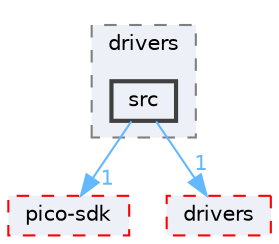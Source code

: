 digraph "src"
{
 // INTERACTIVE_SVG=YES
 // LATEX_PDF_SIZE
  bgcolor="transparent";
  edge [fontname=Helvetica,fontsize=10,labelfontname=Helvetica,labelfontsize=10];
  node [fontname=Helvetica,fontsize=10,shape=box,height=0.2,width=0.4];
  compound=true
  subgraph clusterdir_b37173b42009e9c0aab15ac7c44cbd59 {
    graph [ bgcolor="#edf0f7", pencolor="grey50", label="drivers", fontname=Helvetica,fontsize=10 style="filled,dashed", URL="dir_b37173b42009e9c0aab15ac7c44cbd59.html",tooltip=""]
  dir_e9a419ad477fbfb31692bc2aec8bbacd [label="src", fillcolor="#edf0f7", color="grey25", style="filled,bold", URL="dir_e9a419ad477fbfb31692bc2aec8bbacd.html",tooltip=""];
  }
  dir_50d24a8f40ac403b761e864df7577972 [label="pico-sdk", fillcolor="#edf0f7", color="red", style="filled,dashed", URL="dir_50d24a8f40ac403b761e864df7577972.html",tooltip=""];
  dir_ce9acbebd20a964a9fb527ea0a00b86e [label="drivers", fillcolor="#edf0f7", color="red", style="filled,dashed", URL="dir_ce9acbebd20a964a9fb527ea0a00b86e.html",tooltip=""];
  dir_e9a419ad477fbfb31692bc2aec8bbacd->dir_50d24a8f40ac403b761e864df7577972 [headlabel="1", labeldistance=1.5 headhref="dir_000023_000018.html" href="dir_000023_000018.html" color="steelblue1" fontcolor="steelblue1"];
  dir_e9a419ad477fbfb31692bc2aec8bbacd->dir_ce9acbebd20a964a9fb527ea0a00b86e [headlabel="1", labeldistance=1.5 headhref="dir_000023_000003.html" href="dir_000023_000003.html" color="steelblue1" fontcolor="steelblue1"];
}
